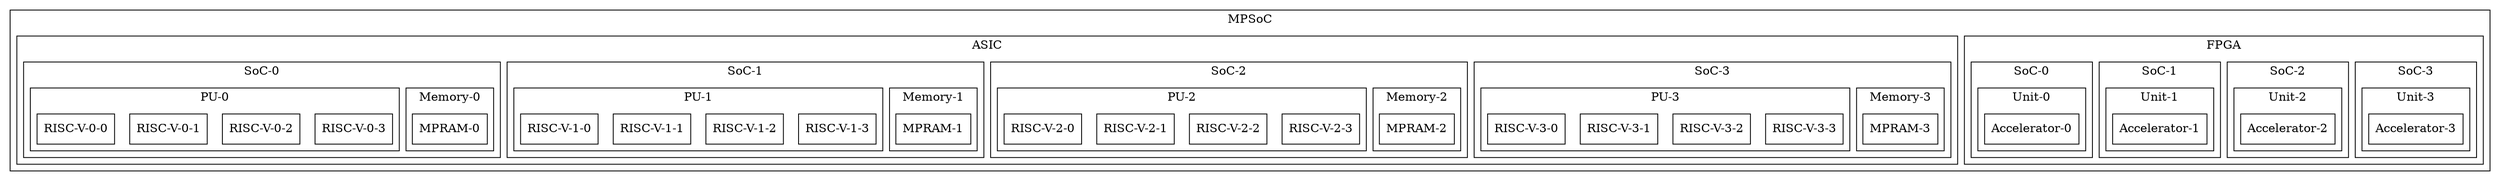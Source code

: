 digraph Project {
  // Introduction
  graph [splines=ortho];
  node[shape=record];

  // Blocks
  subgraph "cluster MPSoC" { label = "MPSoC";
    subgraph "cluster FPGA" { label = "FPGA";
      subgraph "cluster SoC3" { label = "SoC-3";
        subgraph "cluster Unit3" {label = "Unit-3";
          Accelerator3[shape=box, label="Accelerator-3"];
        }
      }
      subgraph "cluster SoC2" { label = "SoC-2";
        subgraph "cluster Unit2" {label = "Unit-2";
          Accelerator2[shape=box, label="Accelerator-2"];
        }
      }
      subgraph "cluster SoC1" { label = "SoC-1";
        subgraph "cluster Unit1" {label = "Unit-1";
          Accelerator1[shape=box, label="Accelerator-1"];
        }
      }
      subgraph "cluster SoC0" { label = "SoC-0";
        subgraph "cluster Unit0" {label = "Unit-0";
          Accelerator0[shape=box, label="Accelerator-0"];
        }
      }
    }
    subgraph "cluster ASIC" { label = "ASIC";
      subgraph "cluster SoC3" { label = "SoC-3";
        subgraph "cluster Memory3" {label = "Memory-3";
          MPRAM3[shape=box, label="MPRAM-3"];
        }
        subgraph "cluster PU3" { label = "PU-3";
          RISCV33[shape=box, label="RISC-V-3-3"];
          RISCV32[shape=box, label="RISC-V-3-2"];
          RISCV31[shape=box, label="RISC-V-3-1"];
          RISCV30[shape=box, label="RISC-V-3-0"];
        }
      }
      subgraph "cluster SoC2" { label = "SoC-2";
        subgraph "cluster Memory2" {label = "Memory-2";
          MPRAM2[shape=box, label="MPRAM-2"];
        }
        subgraph "cluster PU2" { label = "PU-2";
          RISCV23[shape=box, label="RISC-V-2-3"];
          RISCV22[shape=box, label="RISC-V-2-2"];
          RISCV21[shape=box, label="RISC-V-2-1"];
          RISCV20[shape=box, label="RISC-V-2-0"];
        }
      }
      subgraph "cluster SoC1" { label = "SoC-1";
        subgraph "cluster Memory1" {label = "Memory-1";
          MPRAM1[shape=box, label="MPRAM-1"];
        }
        subgraph "cluster PU1" { label = "PU-1";
          RISCV13[shape=box, label="RISC-V-1-3"];
          RISCV12[shape=box, label="RISC-V-1-2"];
          RISCV11[shape=box, label="RISC-V-1-1"];
          RISCV10[shape=box, label="RISC-V-1-0"];
        }
      }
      subgraph "cluster SoC0" { label = "SoC-0";
        subgraph "cluster Memory0" { label = "Memory-0";
          MPRAM0[shape=box, label="MPRAM-0"];
        }
        subgraph "cluster PU0" { label = "PU-0";
          RISCV03[shape=box, label="RISC-V-0-3"];
          RISCV02[shape=box, label="RISC-V-0-2"];
          RISCV01[shape=box, label="RISC-V-0-1"];
          RISCV00[shape=box, label="RISC-V-0-0"];
        }
      }
    }
  }

  // Sequence
}
